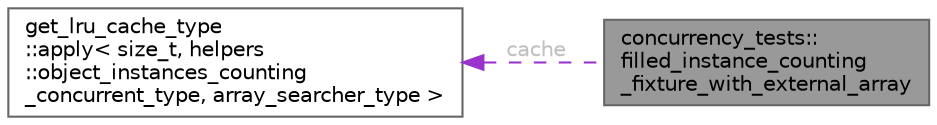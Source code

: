 digraph "concurrency_tests::filled_instance_counting_fixture_with_external_array"
{
 // LATEX_PDF_SIZE
  bgcolor="transparent";
  edge [fontname=Helvetica,fontsize=10,labelfontname=Helvetica,labelfontsize=10];
  node [fontname=Helvetica,fontsize=10,shape=box,height=0.2,width=0.4];
  rankdir="LR";
  Node1 [id="Node000001",label="concurrency_tests::\lfilled_instance_counting\l_fixture_with_external_array",height=0.2,width=0.4,color="gray40", fillcolor="grey60", style="filled", fontcolor="black",tooltip=" "];
  Node2 -> Node1 [id="edge1_Node000001_Node000002",dir="back",color="darkorchid3",style="dashed",tooltip=" ",label=" cache",fontcolor="grey" ];
  Node2 [id="Node000002",label="get_lru_cache_type\l::apply\< size_t, helpers\l::object_instances_counting\l_concurrent_type, array_searcher_type \>",height=0.2,width=0.4,color="gray40", fillcolor="white", style="filled",URL="$structget__lru__cache__type_1_1apply.html",tooltip=" "];
}
